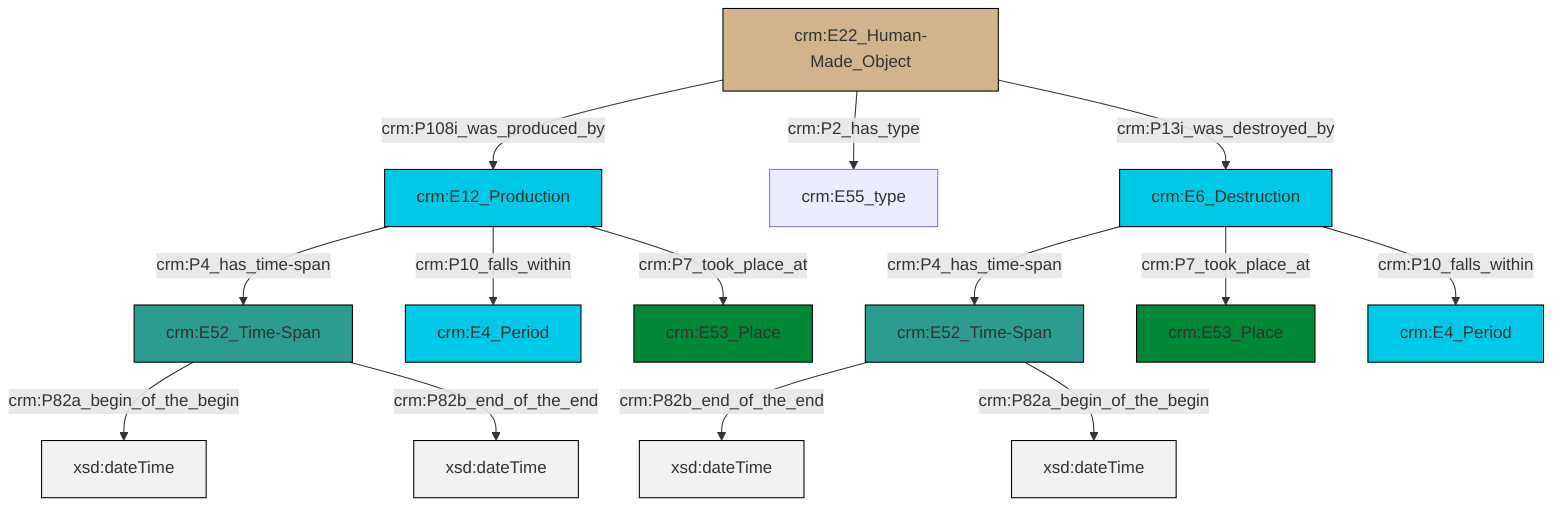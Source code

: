 graph TD
classDef Literal fill:#f2f2f2,stroke:#000000;
classDef CRM_Entity fill:#FFFFFF,stroke:#000000;
classDef Temporal_Entity fill:#00C9E6, stroke:#000000;
classDef Type fill:#E18312, stroke:#000000;
classDef Time-Span fill:#2C9C91, stroke:#000000;
classDef Appellation fill:#FFEB7F, stroke:#000000;
classDef Place fill:#008836, stroke:#000000;
classDef Persistent_Item fill:#B266B2, stroke:#000000;
classDef Conceptual_Object fill:#FFD700, stroke:#000000;
classDef Physical_Thing fill:#D2B48C, stroke:#000000;
classDef Actor fill:#f58aad, stroke:#000000;
classDef PC_Classes fill:#4ce600, stroke:#000000;
classDef Multi fill:#cccccc,stroke:#000000;

0["crm:E22_Human-Made_Object"]:::Physical_Thing -->|crm:P108i_was_produced_by| 1["crm:E12_Production"]:::Temporal_Entity
1["crm:E12_Production"]:::Temporal_Entity -->|crm:P4_has_time-span| 2["crm:E52_Time-Span"]:::Time-Span
2["crm:E52_Time-Span"]:::Time-Span -->|crm:P82a_begin_of_the_begin| 3[xsd:dateTime]:::Literal
0["crm:E22_Human-Made_Object"]:::Physical_Thing -->|crm:P2_has_type| 6["crm:E55_type"]:::Default
10["crm:E6_Destruction"]:::Temporal_Entity -->|crm:P4_has_time-span| 8["crm:E52_Time-Span"]:::Time-Span
0["crm:E22_Human-Made_Object"]:::Physical_Thing -->|crm:P13i_was_destroyed_by| 10["crm:E6_Destruction"]:::Temporal_Entity
1["crm:E12_Production"]:::Temporal_Entity -->|crm:P10_falls_within| 4["crm:E4_Period"]:::Temporal_Entity
1["crm:E12_Production"]:::Temporal_Entity -->|crm:P7_took_place_at| 18["crm:E53_Place"]:::Place
10["crm:E6_Destruction"]:::Temporal_Entity -->|crm:P7_took_place_at| 14["crm:E53_Place"]:::Place
8["crm:E52_Time-Span"]:::Time-Span -->|crm:P82b_end_of_the_end| 21[xsd:dateTime]:::Literal
2["crm:E52_Time-Span"]:::Time-Span -->|crm:P82b_end_of_the_end| 22[xsd:dateTime]:::Literal
10["crm:E6_Destruction"]:::Temporal_Entity -->|crm:P10_falls_within| 16["crm:E4_Period"]:::Temporal_Entity
8["crm:E52_Time-Span"]:::Time-Span -->|crm:P82a_begin_of_the_begin| 23[xsd:dateTime]:::Literal